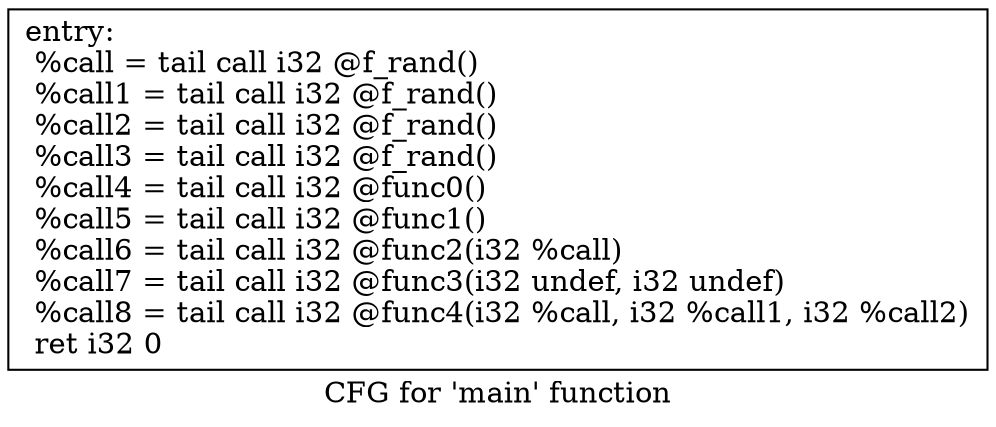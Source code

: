 digraph "CFG for 'main' function" {
	label="CFG for 'main' function";

	Node0x561526486530 [shape=record,label="{entry:\l  %call = tail call i32 @f_rand()\l  %call1 = tail call i32 @f_rand()\l  %call2 = tail call i32 @f_rand()\l  %call3 = tail call i32 @f_rand()\l  %call4 = tail call i32 @func0()\l  %call5 = tail call i32 @func1()\l  %call6 = tail call i32 @func2(i32 %call)\l  %call7 = tail call i32 @func3(i32 undef, i32 undef)\l  %call8 = tail call i32 @func4(i32 %call, i32 %call1, i32 %call2)\l  ret i32 0\l}"];
}
